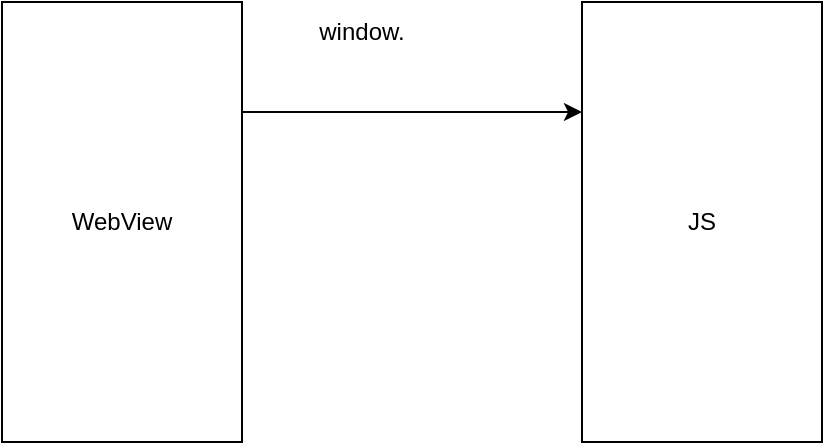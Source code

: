 <mxfile version="22.0.6" type="github">
  <diagram name="Page-1" id="87OqTgSzrGaeoH1Q6QDX">
    <mxGraphModel dx="1242" dy="781" grid="1" gridSize="10" guides="1" tooltips="1" connect="1" arrows="1" fold="1" page="1" pageScale="1" pageWidth="850" pageHeight="1100" math="0" shadow="0">
      <root>
        <mxCell id="0" />
        <mxCell id="1" parent="0" />
        <mxCell id="7lepllP-qU8IIOeeoHa0-3" style="edgeStyle=orthogonalEdgeStyle;rounded=0;orthogonalLoop=1;jettySize=auto;html=1;exitX=1;exitY=0.25;exitDx=0;exitDy=0;entryX=0;entryY=0.25;entryDx=0;entryDy=0;" edge="1" parent="1" source="7lepllP-qU8IIOeeoHa0-1" target="7lepllP-qU8IIOeeoHa0-2">
          <mxGeometry relative="1" as="geometry" />
        </mxCell>
        <mxCell id="7lepllP-qU8IIOeeoHa0-1" value="WebView" style="rounded=0;whiteSpace=wrap;html=1;" vertex="1" parent="1">
          <mxGeometry x="180" y="280" width="120" height="220" as="geometry" />
        </mxCell>
        <mxCell id="7lepllP-qU8IIOeeoHa0-2" value="JS" style="rounded=0;whiteSpace=wrap;html=1;" vertex="1" parent="1">
          <mxGeometry x="470" y="280" width="120" height="220" as="geometry" />
        </mxCell>
        <mxCell id="7lepllP-qU8IIOeeoHa0-4" value="window." style="text;html=1;strokeColor=none;fillColor=none;align=center;verticalAlign=middle;whiteSpace=wrap;rounded=0;" vertex="1" parent="1">
          <mxGeometry x="330" y="280" width="60" height="30" as="geometry" />
        </mxCell>
      </root>
    </mxGraphModel>
  </diagram>
</mxfile>
